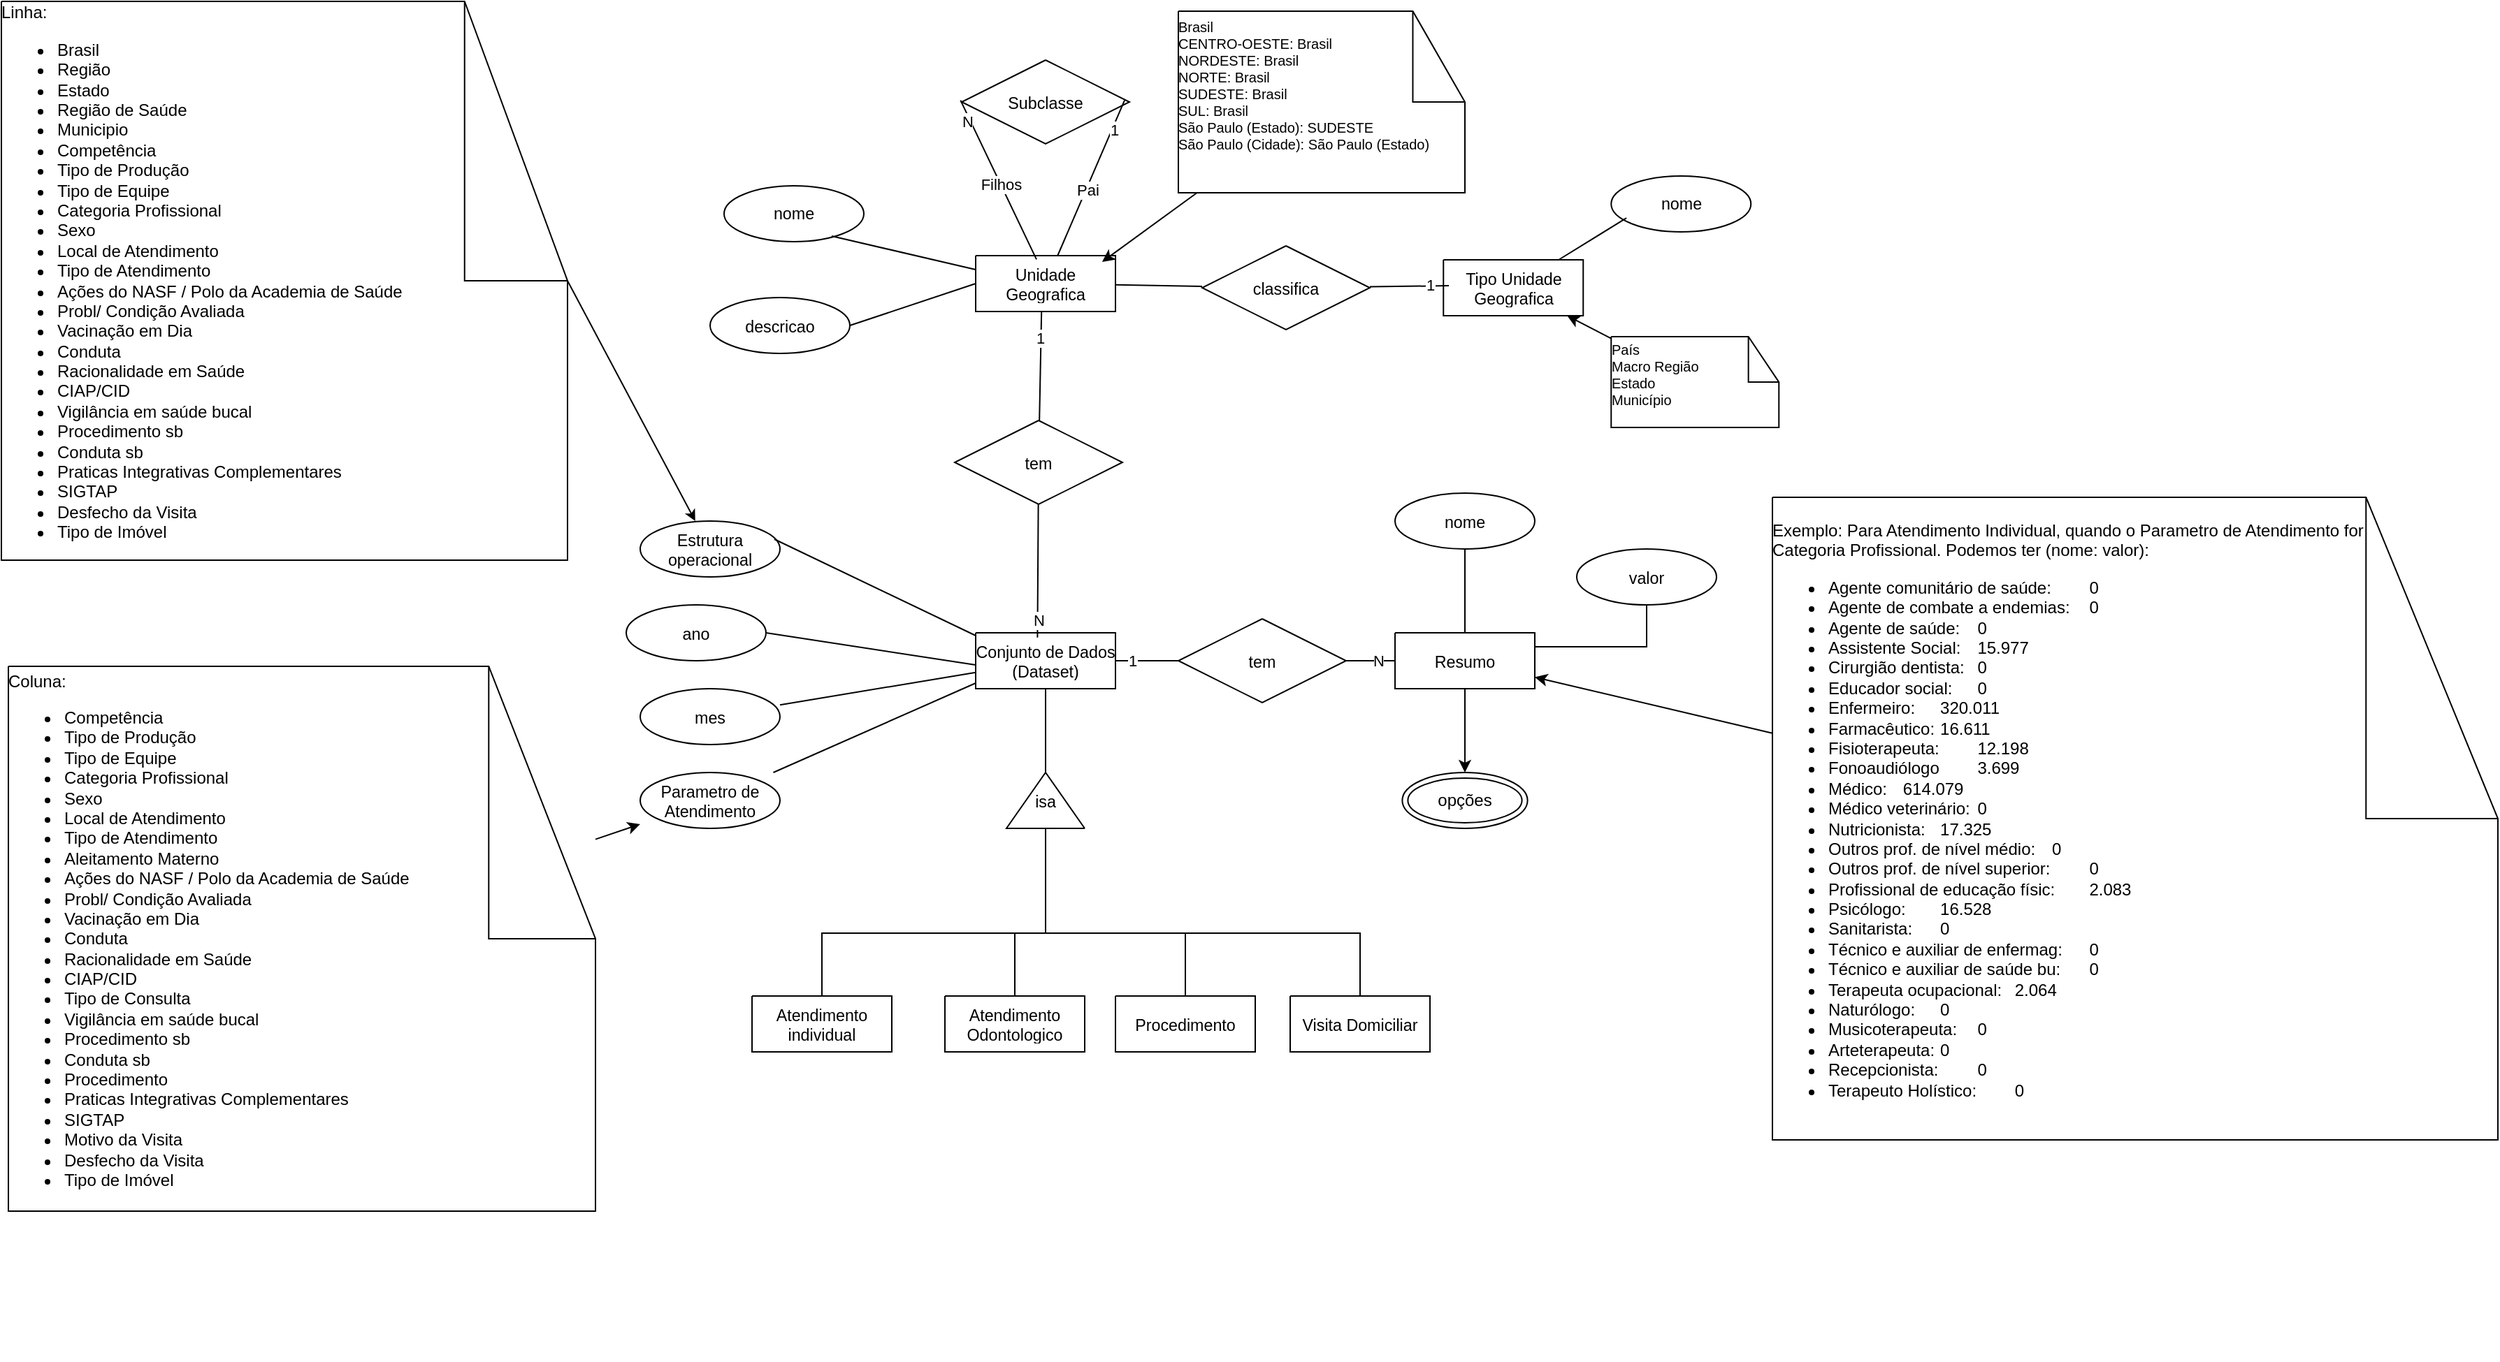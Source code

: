 <mxfile version="24.7.5">
  <diagram name="Page-1" id="Page-1">
    <mxGraphModel dx="2074" dy="114" grid="0" gridSize="10" guides="1" tooltips="1" connect="1" arrows="1" fold="1" page="1" pageScale="1" pageWidth="850" pageHeight="1100" math="0" shadow="0">
      <root>
        <mxCell id="0" />
        <mxCell id="1" parent="0" />
        <UserObject label="&lt;div style=&quot;font-size: 1px&quot;&gt;&lt;font style=&quot;font-size:11.64px;font-family:Helvetica;color:#000000;direction:ltr;letter-spacing:0px;line-height:120%;opacity:1&quot;&gt;Unidade Geografica&lt;/font&gt;&lt;/div&gt;" tags="Background" id="2">
          <mxCell style="verticalAlign=middle;align=center;overflow=width;vsdxID=1;fillColor=#ffffff;gradientColor=none;shape=stencil(nZBRDoQgDERP03+WHsHFe5iISyOCQdT19kIaIxq//Jtp3zTpAFaTaUYNUkwx+F6v1EYD+AUpyRkdKCYFqACrzgf9C352LfuxyWRWg1/yhT/nRE5IsZWuZtCSK8CPeI0e/hF+jV7AJM4PO7KWCyr390bSiNtEtQM=);strokeColor=#000000;spacingTop=-3;spacingBottom=-3;spacingLeft=-3;spacingRight=-3;points=[];labelBackgroundColor=none;rounded=0;html=1;whiteSpace=wrap;" parent="1" vertex="1">
            <mxGeometry x="1050" y="1410" width="100" height="40" as="geometry" />
          </mxCell>
        </UserObject>
        <UserObject label="&lt;div style=&quot;font-size: 1px&quot;&gt;&lt;font style=&quot;font-size:11.64px;font-family:Helvetica;color:#000000;direction:ltr;letter-spacing:0px;line-height:120%;opacity:1&quot;&gt;Conjunto de Dados (Dataset)&lt;/font&gt;&lt;/div&gt;" tags="Background" id="4">
          <mxCell style="verticalAlign=middle;align=center;overflow=width;vsdxID=3;fillColor=#ffffff;gradientColor=none;shape=stencil(nZBRDoQgDERP03+WHsHFe5iISyOCQdT19kIaIxq//Jtp3zTpAFaTaUYNUkwx+F6v1EYD+AUpyRkdKCYFqACrzgf9C352LfuxyWRWg1/yhT/nRE5IsZWuZtCSK8CPeI0e/hF+jV7AJM4PO7KWCyr390bSiNtEtQM=);strokeColor=#000000;spacingTop=-3;spacingBottom=-3;spacingLeft=-3;spacingRight=-3;points=[];labelBackgroundColor=none;rounded=0;html=1;whiteSpace=wrap;" parent="1" vertex="1">
            <mxGeometry x="1050" y="1680" width="100" height="40" as="geometry" />
          </mxCell>
        </UserObject>
        <UserObject label="&lt;div style=&quot;&quot;&gt;&lt;span style=&quot;font-size: 11.64px;&quot;&gt;nome&lt;/span&gt;&lt;/div&gt;" tags="Background" id="5">
          <mxCell style="verticalAlign=middle;align=center;overflow=width;vsdxID=4;fillColor=none;gradientColor=none;shape=stencil(vVHLDsIgEPwajiQI6RfU+h8bu22JCGRB2/69kG1iazx58DazM/vIjjBtmiCi0CplCjecbZ8nYc5Ca+snJJsLEqYTph0C4Ujh4XvmEaqzont41gkL96naodXKrGF6YSfQtUi0OXXDVlqPfJNP6usotUhYbJIUMmQb/GGrAxpRljVycDBuc1hKM2LclX8/7H9nFfB+82Cd45T2+mcspcSRmu4F);strokeColor=#000000;spacingTop=-3;spacingBottom=-3;spacingLeft=-3;spacingRight=-3;points=[];labelBackgroundColor=none;rounded=0;html=1;whiteSpace=wrap;" parent="1" vertex="1">
            <mxGeometry x="870" y="1360" width="100" height="40" as="geometry" />
          </mxCell>
        </UserObject>
        <UserObject label="&lt;div style=&quot;font-size: 1px&quot;&gt;&lt;font style=&quot;font-size:11.64px;font-family:Helvetica;color:#000000;direction:ltr;letter-spacing:0px;line-height:120%;opacity:1&quot;&gt;Tipo Unidade Geografica&lt;/font&gt;&lt;/div&gt;" tags="Background" id="6">
          <mxCell style="verticalAlign=middle;align=center;overflow=width;vsdxID=7;fillColor=#ffffff;gradientColor=none;shape=stencil(nZBRDoQgDERP03+WHsHFe5iISyOCQdT19kIaIxq//Jtp3zTpAFaTaUYNUkwx+F6v1EYD+AUpyRkdKCYFqACrzgf9C352LfuxyWRWg1/yhT/nRE5IsZWuZtCSK8CPeI0e/hF+jV7AJM4PO7KWCyr390bSiNtEtQM=);strokeColor=#000000;spacingTop=-3;spacingBottom=-3;spacingLeft=-3;spacingRight=-3;points=[];labelBackgroundColor=none;rounded=0;html=1;whiteSpace=wrap;" parent="1" vertex="1">
            <mxGeometry x="1384.63" y="1413" width="100" height="40" as="geometry" />
          </mxCell>
        </UserObject>
        <UserObject label="" tags="Background" id="7">
          <mxCell style="vsdxID=810000;fillColor=none;gradientColor=none;strokeColor=none;spacingTop=-3;spacingBottom=-3;spacingLeft=-3;spacingRight=-3;points=[];labelBackgroundColor=none;rounded=0;html=1;whiteSpace=wrap;" parent="1" vertex="1">
            <mxGeometry x="850" y="2200" as="geometry" />
          </mxCell>
        </UserObject>
        <mxCell id="8" value="&lt;div style=&quot;font-size: 1px&quot;&gt;&lt;font style=&quot;font-size:11.64px;font-family:Helvetica;color:#000000;direction:ltr;letter-spacing:0px;line-height:120%;opacity:1&quot;&gt;&lt;b&gt;1&lt;/b&gt;&lt;/font&gt;&lt;/div&gt;" style="verticalAlign=middle;align=center;overflow=width;vsdxID=9;fillColor=none;gradientColor=none;strokeColor=none;spacingTop=-3;spacingBottom=-3;spacingLeft=-3;spacingRight=-3;points=[];labelBackgroundColor=#ffffff;rounded=0;html=1;whiteSpace=wrap;" parent="7" vertex="1">
          <mxGeometry as="geometry" />
        </mxCell>
        <mxCell id="9" value="&lt;div style=&quot;font-size: 1px&quot;&gt;&lt;font style=&quot;font-size:11.64px;font-family:Helvetica;color:#000000;direction:ltr;letter-spacing:0px;line-height:120%;opacity:1&quot;&gt;&lt;b&gt;n&lt;/b&gt;&lt;/font&gt;&lt;/div&gt;" style="verticalAlign=middle;align=center;overflow=width;vsdxID=10;fillColor=none;gradientColor=none;strokeColor=none;spacingTop=-3;spacingBottom=-3;spacingLeft=-3;spacingRight=-3;points=[];labelBackgroundColor=#ffffff;rounded=0;html=1;whiteSpace=wrap;" parent="7" vertex="1">
          <mxGeometry as="geometry" />
        </mxCell>
        <UserObject label="&lt;div style=&quot;font-size: 1px&quot;&gt;&lt;font style=&quot;font-size:11.64px;font-family:Helvetica;color:#000000;direction:ltr;letter-spacing:0px;line-height:120%;opacity:1&quot;&gt;descricao&lt;/font&gt;&lt;/div&gt;" tags="Background" id="10">
          <mxCell style="verticalAlign=middle;align=center;overflow=width;vsdxID=11;fillColor=none;gradientColor=none;shape=stencil(vVHLDsIgEPwajiQI6RfU+h8bu22JCGRB2/69kG1iazx58DazM/vIjjBtmiCi0CplCjecbZ8nYc5Ca+snJJsLEqYTph0C4Ujh4XvmEaqzont41gkL96naodXKrGF6YSfQtUi0OXXDVlqPfJNP6usotUhYbJIUMmQb/GGrAxpRljVycDBuc1hKM2LclX8/7H9nFfB+82Cd45T2+mcspcSRmu4F);strokeColor=#000000;spacingTop=-3;spacingBottom=-3;spacingLeft=-3;spacingRight=-3;points=[];labelBackgroundColor=none;rounded=0;html=1;whiteSpace=wrap;" parent="1" vertex="1">
            <mxGeometry x="860" y="1440" width="100" height="40" as="geometry" />
          </mxCell>
        </UserObject>
        <UserObject label="&lt;div style=&quot;font-size: 1px&quot;&gt;&lt;font style=&quot;font-size:11.64px;font-family:Helvetica;color:#000000;direction:ltr;letter-spacing:0px;line-height:120%;opacity:1&quot;&gt;Subclasse&lt;/font&gt;&lt;/div&gt;" tags="Background" id="11">
          <mxCell style="verticalAlign=middle;align=center;overflow=width;vsdxID=13;fillColor=#ffffff;gradientColor=none;shape=stencil(nZBLDoQgEERP03uk4wnUuYeJKB0RDDKj3l5Ix/iJcTG7KnhVSRdgMel6VCDFFLzr1UxN0IAlSElWK08hKsAKsGidV513X9uwH+tEJjW4X2pYOJeLFJFiZcvuw6QheyIzcUXzF/bWukcf2b9bL2QUx4ktGcMLnf/vk8QnnhOrDQ==);strokeColor=#000000;spacingTop=-3;spacingBottom=-3;spacingLeft=-3;spacingRight=-3;points=[];labelBackgroundColor=none;rounded=0;html=1;whiteSpace=wrap;" parent="1" vertex="1">
            <mxGeometry x="1040" y="1270" width="120" height="60" as="geometry" />
          </mxCell>
        </UserObject>
        <UserObject label="" tags="Background" id="12">
          <mxCell style="vsdxID=1410000;fillColor=none;gradientColor=none;strokeColor=none;spacingTop=-3;spacingBottom=-3;spacingLeft=-3;spacingRight=-3;points=[];labelBackgroundColor=none;rounded=0;html=1;whiteSpace=wrap;" parent="1" vertex="1">
            <mxGeometry x="850" y="2200" as="geometry" />
          </mxCell>
        </UserObject>
        <mxCell id="13" value="&lt;div style=&quot;font-size: 1px&quot;&gt;&lt;font style=&quot;font-size:11.64px;font-family:Helvetica;color:#000000;direction:ltr;letter-spacing:0px;line-height:120%;opacity:1&quot;&gt;&lt;b&gt;pai&lt;/b&gt;&lt;/font&gt;&lt;/div&gt;" style="verticalAlign=middle;align=center;overflow=width;vsdxID=15;fillColor=none;gradientColor=none;strokeColor=none;spacingTop=-3;spacingBottom=-3;spacingLeft=-3;spacingRight=-3;points=[];labelBackgroundColor=#ffffff;rounded=0;html=1;whiteSpace=wrap;" parent="12" vertex="1">
          <mxGeometry as="geometry" />
        </mxCell>
        <UserObject label="" tags="Background" id="14">
          <mxCell style="vsdxID=1610000;fillColor=none;gradientColor=none;strokeColor=none;spacingTop=-3;spacingBottom=-3;spacingLeft=-3;spacingRight=-3;points=[];labelBackgroundColor=none;rounded=0;html=1;whiteSpace=wrap;" parent="1" vertex="1">
            <mxGeometry x="850" y="2200" as="geometry" />
          </mxCell>
        </UserObject>
        <mxCell id="15" value="&lt;div style=&quot;font-size: 1px&quot;&gt;&lt;font style=&quot;font-size:11.64px;font-family:Helvetica;color:#000000;direction:ltr;letter-spacing:0px;line-height:120%;opacity:1&quot;&gt;&lt;b&gt;filho&lt;/b&gt;&lt;/font&gt;&lt;/div&gt;" style="verticalAlign=middle;align=center;overflow=width;vsdxID=17;fillColor=none;gradientColor=none;strokeColor=none;spacingTop=-3;spacingBottom=-3;spacingLeft=-3;spacingRight=-3;points=[];labelBackgroundColor=#ffffff;rounded=0;html=1;whiteSpace=wrap;" parent="14" vertex="1">
          <mxGeometry as="geometry" />
        </mxCell>
        <UserObject label="&lt;div style=&quot;font-size: 1px&quot;&gt;&lt;font style=&quot;font-size:11.64px;font-family:Helvetica;color:#000000;direction:ltr;letter-spacing:0px;line-height:120%;opacity:1&quot;&gt;Atendimento individual&lt;/font&gt;&lt;/div&gt;" tags="Background" id="16">
          <mxCell style="verticalAlign=middle;align=center;overflow=width;vsdxID=18;fillColor=#ffffff;gradientColor=none;shape=stencil(nZBRDoQgDERP03+WHsHFe5iISyOCQdT19kIaIxq//Jtp3zTpAFaTaUYNUkwx+F6v1EYD+AUpyRkdKCYFqACrzgf9C352LfuxyWRWg1/yhT/nRE5IsZWuZtCSK8CPeI0e/hF+jV7AJM4PO7KWCyr390bSiNtEtQM=);strokeColor=#000000;spacingTop=-3;spacingBottom=-3;spacingLeft=-3;spacingRight=-3;points=[];labelBackgroundColor=none;rounded=0;html=1;whiteSpace=wrap;" parent="1" vertex="1">
            <mxGeometry x="890" y="1940" width="100" height="40" as="geometry" />
          </mxCell>
        </UserObject>
        <UserObject label="&lt;div style=&quot;font-size: 1px&quot;&gt;&lt;font style=&quot;font-size:11.64px;font-family:Helvetica;color:#000000;direction:ltr;letter-spacing:0px;line-height:120%;opacity:1&quot;&gt;mes&lt;/font&gt;&lt;/div&gt;" tags="Background" id="17">
          <mxCell style="verticalAlign=middle;align=center;overflow=width;vsdxID=19;fillColor=none;gradientColor=none;shape=stencil(vVHLDsIgEPwajiQI6RfU+h8bu22JCGRB2/69kG1iazx58DazM/vIjjBtmiCi0CplCjecbZ8nYc5Ca+snJJsLEqYTph0C4Ujh4XvmEaqzont41gkL96naodXKrGF6YSfQtUi0OXXDVlqPfJNP6usotUhYbJIUMmQb/GGrAxpRljVycDBuc1hKM2LclX8/7H9nFfB+82Cd45T2+mcspcSRmu4F);strokeColor=#000000;spacingTop=-3;spacingBottom=-3;spacingLeft=-3;spacingRight=-3;points=[];labelBackgroundColor=none;rounded=0;html=1;whiteSpace=wrap;" parent="1" vertex="1">
            <mxGeometry x="810" y="1720" width="100" height="40" as="geometry" />
          </mxCell>
        </UserObject>
        <UserObject label="&lt;div style=&quot;font-size: 1px&quot;&gt;&lt;font style=&quot;font-size:11.64px;font-family:Helvetica;color:#000000;direction:ltr;letter-spacing:0px;line-height:120%;opacity:1&quot;&gt;Estrutura operacional&lt;/font&gt;&lt;/div&gt;" tags="Background" id="19">
          <mxCell style="verticalAlign=middle;align=center;overflow=width;vsdxID=21;fillColor=none;gradientColor=none;shape=stencil(vVHLDsIgEPwajiQI6RfU+h8bu22JCGRB2/69kG1iazx58DazM/vIjjBtmiCi0CplCjecbZ8nYc5Ca+snJJsLEqYTph0C4Ujh4XvmEaqzont41gkL96naodXKrGF6YSfQtUi0OXXDVlqPfJNP6usotUhYbJIUMmQb/GGrAxpRljVycDBuc1hKM2LclX8/7H9nFfB+82Cd45T2+mcspcSRmu4F);strokeColor=#000000;spacingTop=-3;spacingBottom=-3;spacingLeft=-3;spacingRight=-3;points=[];labelBackgroundColor=none;rounded=0;html=1;whiteSpace=wrap;" parent="1" vertex="1">
            <mxGeometry x="810" y="1600" width="100" height="40" as="geometry" />
          </mxCell>
        </UserObject>
        <UserObject label="&lt;div style=&quot;font-size: 1px&quot;&gt;&lt;font style=&quot;font-size:11.64px;font-family:Helvetica;color:#000000;direction:ltr;letter-spacing:0px;line-height:120%;opacity:1&quot;&gt;ano&lt;/font&gt;&lt;/div&gt;" tags="Background" id="20">
          <mxCell style="verticalAlign=middle;align=center;overflow=width;vsdxID=22;fillColor=none;gradientColor=none;shape=stencil(vVHLDsIgEPwajiQI6RfU+h8bu22JCGRB2/69kG1iazx58DazM/vIjjBtmiCi0CplCjecbZ8nYc5Ca+snJJsLEqYTph0C4Ujh4XvmEaqzont41gkL96naodXKrGF6YSfQtUi0OXXDVlqPfJNP6usotUhYbJIUMmQb/GGrAxpRljVycDBuc1hKM2LclX8/7H9nFfB+82Cd45T2+mcspcSRmu4F);strokeColor=#000000;spacingTop=-3;spacingBottom=-3;spacingLeft=-3;spacingRight=-3;points=[];labelBackgroundColor=none;rounded=0;html=1;whiteSpace=wrap;" parent="1" vertex="1">
            <mxGeometry x="800" y="1660" width="100" height="40" as="geometry" />
          </mxCell>
        </UserObject>
        <UserObject label="&lt;div style=&quot;&quot;&gt;&lt;span style=&quot;letter-spacing: 0px; background-color: initial;&quot;&gt;&lt;font style=&quot;font-size: 12px;&quot;&gt;Linha:&lt;/font&gt;&lt;/span&gt;&lt;/div&gt;&lt;div style=&quot;&quot;&gt;&lt;ul&gt;&lt;li&gt;Brasil&lt;/li&gt;&lt;li&gt;Região&lt;/li&gt;&lt;li&gt;Estado&lt;/li&gt;&lt;li&gt;Região de Saúde&lt;/li&gt;&lt;li&gt;Municipio&lt;/li&gt;&lt;li&gt;Competência&lt;/li&gt;&lt;li&gt;Tipo de Produção&lt;/li&gt;&lt;li&gt;Tipo de Equipe&lt;/li&gt;&lt;li&gt;Categoria Profissional&lt;/li&gt;&lt;li&gt;Sexo&lt;/li&gt;&lt;li&gt;Local de Atendimento&lt;/li&gt;&lt;li&gt;Tipo de Atendimento&lt;/li&gt;&lt;li&gt;Ações do NASF / Polo da Academia de Saúde&lt;/li&gt;&lt;li&gt;Probl/ Condição Avaliada&lt;/li&gt;&lt;li&gt;Vacinação em Dia&lt;/li&gt;&lt;li&gt;Conduta&lt;/li&gt;&lt;li&gt;Racionalidade em Saúde&lt;/li&gt;&lt;li&gt;CIAP/CID&lt;/li&gt;&lt;li&gt;Vigilância em saúde bucal&lt;/li&gt;&lt;li&gt;Procedimento sb&lt;/li&gt;&lt;li&gt;Conduta sb&lt;/li&gt;&lt;li&gt;Praticas Integrativas Complementares&lt;/li&gt;&lt;li&gt;SIGTAP&lt;/li&gt;&lt;li&gt;Desfecho da Visita&lt;/li&gt;&lt;li&gt;Tipo de Imóvel&lt;/li&gt;&lt;/ul&gt;&lt;/div&gt;" tags="Background" id="21">
          <mxCell style="verticalAlign=middle;align=left;overflow=width;vsdxID=26;fillColor=#ffffff;gradientColor=none;shape=stencil(UzV2Ls5ILEhVNTIoLinKz04tz0wpyVA1dlE1MsrMy0gtyiwBslSNXVWNndPyi1LTi/JL81Ig/IJEkEoQKze/DGRCBUSfAUiHkUElMs8NojAnMw9JoYWhnoURsYoNDVDNNSVBLYyPVTHZSlEUAhmI8EjLzMmBBCdcHldgkRQGmIpJCQVT3A5GcyyQgR7ZQCFIQjF2BQA=);strokeColor=#000000;spacingTop=-3;spacingBottom=-3;spacingLeft=-3;spacingRight=-3;points=[];labelBackgroundColor=none;rounded=0;html=1;whiteSpace=wrap;" parent="1" vertex="1">
            <mxGeometry x="353" y="1228" width="405" height="400" as="geometry" />
          </mxCell>
        </UserObject>
        <UserObject label="&lt;div style=&quot;font-size: 1px&quot;&gt;&lt;font style=&quot;font-size:11.64px;font-family:Helvetica;color:#000000;direction:ltr;letter-spacing:0px;line-height:120%;opacity:1&quot;&gt;isa&lt;/font&gt;&lt;/div&gt;" tags="Background" id="22">
          <mxCell style="verticalAlign=middle;align=center;overflow=width;vsdxID=27;fillColor=#ffffff;gradientColor=none;shape=stencil(UzV2Ls5ILEhVNTIoLinKz04tz0wpyVA1dlE1MsrMy0gtyiwBslSNXVWNndPyi1LTi/JL81Ig/IJEkEoQKze/DGRCBUSfoYEBSI+RQSUq3w2iOCczD0kxCUpNUdXiUUnABUAGwu0QbyPLofsTKAQJI2NXAA==);strokeColor=#000000;spacingTop=-3;spacingBottom=-3;spacingLeft=-3;spacingRight=-3;points=[];labelBackgroundColor=none;rounded=0;html=1;whiteSpace=wrap;" parent="1" vertex="1">
            <mxGeometry x="1072" y="1780" width="56" height="40" as="geometry" />
          </mxCell>
        </UserObject>
        <UserObject label="&lt;div style=&quot;font-size: 1px&quot;&gt;&lt;font style=&quot;font-size:11.64px;font-family:Helvetica;color:#000000;direction:ltr;letter-spacing:0px;line-height:120%;opacity:1&quot;&gt;Atendimento Odontologico&lt;/font&gt;&lt;/div&gt;" tags="Background" id="23">
          <mxCell style="verticalAlign=middle;align=center;overflow=width;vsdxID=30;fillColor=#ffffff;gradientColor=none;shape=stencil(nZBRDoQgDERP03+WHsHFe5iISyOCQdT19kIaIxq//Jtp3zTpAFaTaUYNUkwx+F6v1EYD+AUpyRkdKCYFqACrzgf9C352LfuxyWRWg1/yhT/nRE5IsZWuZtCSK8CPeI0e/hF+jV7AJM4PO7KWCyr390bSiNtEtQM=);strokeColor=#000000;spacingTop=-3;spacingBottom=-3;spacingLeft=-3;spacingRight=-3;points=[];labelBackgroundColor=none;rounded=0;html=1;whiteSpace=wrap;" parent="1" vertex="1">
            <mxGeometry x="1028" y="1940" width="100" height="40" as="geometry" />
          </mxCell>
        </UserObject>
        <UserObject label="&lt;div style=&quot;font-size: 1px&quot;&gt;&lt;font style=&quot;font-size:11.64px;font-family:Helvetica;color:#000000;direction:ltr;letter-spacing:0px;line-height:120%;opacity:1&quot;&gt;Procedimento&lt;/font&gt;&lt;/div&gt;" tags="Background" id="24">
          <mxCell style="verticalAlign=middle;align=center;overflow=width;vsdxID=31;fillColor=#ffffff;gradientColor=none;shape=stencil(nZBRDoQgDERP03+WHsHFe5iISyOCQdT19kIaIxq//Jtp3zTpAFaTaUYNUkwx+F6v1EYD+AUpyRkdKCYFqACrzgf9C352LfuxyWRWg1/yhT/nRE5IsZWuZtCSK8CPeI0e/hF+jV7AJM4PO7KWCyr390bSiNtEtQM=);strokeColor=#000000;spacingTop=-3;spacingBottom=-3;spacingLeft=-3;spacingRight=-3;points=[];labelBackgroundColor=none;rounded=0;html=1;whiteSpace=wrap;" parent="1" vertex="1">
            <mxGeometry x="1150" y="1940" width="100" height="40" as="geometry" />
          </mxCell>
        </UserObject>
        <UserObject label="&lt;div style=&quot;font-size: 1px&quot;&gt;&lt;font style=&quot;font-size:11.64px;font-family:Helvetica;color:#000000;direction:ltr;letter-spacing:0px;line-height:120%;opacity:1&quot;&gt;Visita Domiciliar&lt;/font&gt;&lt;/div&gt;" tags="Background" id="25">
          <mxCell style="verticalAlign=middle;align=center;overflow=width;vsdxID=32;fillColor=#ffffff;gradientColor=none;shape=stencil(nZBRDoQgDERP03+WHsHFe5iISyOCQdT19kIaIxq//Jtp3zTpAFaTaUYNUkwx+F6v1EYD+AUpyRkdKCYFqACrzgf9C352LfuxyWRWg1/yhT/nRE5IsZWuZtCSK8CPeI0e/hF+jV7AJM4PO7KWCyr390bSiNtEtQM=);strokeColor=#000000;spacingTop=-3;spacingBottom=-3;spacingLeft=-3;spacingRight=-3;points=[];labelBackgroundColor=none;rounded=0;html=1;whiteSpace=wrap;" parent="1" vertex="1">
            <mxGeometry x="1275" y="1940" width="100" height="40" as="geometry" />
          </mxCell>
        </UserObject>
        <mxCell id="CbCxfbQM-fylZSXEB-IJ-49" style="edgeStyle=orthogonalEdgeStyle;rounded=0;orthogonalLoop=1;jettySize=auto;html=1;entryX=0.5;entryY=0;entryDx=0;entryDy=0;" parent="1" source="27" target="CbCxfbQM-fylZSXEB-IJ-48" edge="1">
          <mxGeometry relative="1" as="geometry" />
        </mxCell>
        <mxCell id="CbCxfbQM-fylZSXEB-IJ-51" style="edgeStyle=orthogonalEdgeStyle;rounded=0;orthogonalLoop=1;jettySize=auto;html=1;endArrow=none;endFill=0;" parent="1" source="27" target="29" edge="1">
          <mxGeometry relative="1" as="geometry" />
        </mxCell>
        <mxCell id="CbCxfbQM-fylZSXEB-IJ-52" style="edgeStyle=orthogonalEdgeStyle;rounded=0;orthogonalLoop=1;jettySize=auto;html=1;endArrow=none;endFill=0;" parent="1" source="27" target="30" edge="1">
          <mxGeometry relative="1" as="geometry">
            <Array as="points">
              <mxPoint x="1530" y="1690" />
            </Array>
          </mxGeometry>
        </mxCell>
        <UserObject label="&lt;div style=&quot;font-size: 1px&quot;&gt;&lt;font style=&quot;font-size:11.64px;font-family:Helvetica;color:#000000;direction:ltr;letter-spacing:0px;line-height:120%;opacity:1&quot;&gt;Resumo&lt;/font&gt;&lt;/div&gt;" tags="Background" id="27">
          <mxCell style="verticalAlign=middle;align=center;overflow=width;vsdxID=39;fillColor=#ffffff;gradientColor=none;shape=stencil(nZBRDoQgDERP03+WHsHFe5iISyOCQdT19kIaIxq//Jtp3zTpAFaTaUYNUkwx+F6v1EYD+AUpyRkdKCYFqACrzgf9C352LfuxyWRWg1/yhT/nRE5IsZWuZtCSK8CPeI0e/hF+jV7AJM4PO7KWCyr390bSiNtEtQM=);strokeColor=#000000;spacingTop=-3;spacingBottom=-3;spacingLeft=-3;spacingRight=-3;points=[];labelBackgroundColor=none;rounded=0;html=1;whiteSpace=wrap;" parent="1" vertex="1">
            <mxGeometry x="1350" y="1680" width="100" height="40" as="geometry" />
          </mxCell>
        </UserObject>
        <UserObject label="&lt;div style=&quot;font-size: 1px&quot;&gt;&lt;font style=&quot;font-size:11.64px;font-family:Helvetica;color:#000000;direction:ltr;letter-spacing:0px;line-height:120%;opacity:1&quot;&gt;tem&lt;/font&gt;&lt;/div&gt;" tags="Background" id="28">
          <mxCell style="verticalAlign=middle;align=center;overflow=width;vsdxID=40;fillColor=#ffffff;gradientColor=none;shape=stencil(nZBLDoQgEERP03uk4wnUuYeJKB0RDDKj3l5Ix/iJcTG7KnhVSRdgMel6VCDFFLzr1UxN0IAlSElWK08hKsAKsGidV513X9uwH+tEJjW4X2pYOJeLFJFiZcvuw6QheyIzcUXzF/bWukcf2b9bL2QUx4ktGcMLnf/vk8QnnhOrDQ==);strokeColor=#000000;spacingTop=-3;spacingBottom=-3;spacingLeft=-3;spacingRight=-3;points=[];labelBackgroundColor=none;rounded=0;html=1;whiteSpace=wrap;" parent="1" vertex="1">
            <mxGeometry x="1195" y="1670" width="120" height="60" as="geometry" />
          </mxCell>
        </UserObject>
        <UserObject label="&lt;div style=&quot;font-size: 1px&quot;&gt;&lt;font style=&quot;font-size:11.64px;font-family:Helvetica;color:#000000;direction:ltr;letter-spacing:0px;line-height:120%;opacity:1&quot;&gt;nome&lt;/font&gt;&lt;/div&gt;" tags="Background" id="29">
          <mxCell style="verticalAlign=middle;align=center;overflow=width;vsdxID=43;fillColor=none;gradientColor=none;shape=stencil(vVHLDsIgEPwajiQI6RfU+h8bu22JCGRB2/69kG1iazx58DazM/vIjjBtmiCi0CplCjecbZ8nYc5Ca+snJJsLEqYTph0C4Ujh4XvmEaqzont41gkL96naodXKrGF6YSfQtUi0OXXDVlqPfJNP6usotUhYbJIUMmQb/GGrAxpRljVycDBuc1hKM2LclX8/7H9nFfB+82Cd45T2+mcspcSRmu4F);strokeColor=#000000;spacingTop=-3;spacingBottom=-3;spacingLeft=-3;spacingRight=-3;points=[];labelBackgroundColor=none;rounded=0;html=1;whiteSpace=wrap;" parent="1" vertex="1">
            <mxGeometry x="1350" y="1580" width="100" height="40" as="geometry" />
          </mxCell>
        </UserObject>
        <UserObject label="&lt;div style=&quot;font-size: 1px&quot;&gt;&lt;font style=&quot;font-size:11.64px;font-family:Helvetica;color:#000000;direction:ltr;letter-spacing:0px;line-height:120%;opacity:1&quot;&gt;valor&lt;/font&gt;&lt;/div&gt;" tags="Background" id="30">
          <mxCell style="verticalAlign=middle;align=center;overflow=width;vsdxID=44;fillColor=none;gradientColor=none;shape=stencil(vVHLDsIgEPwajiQI6RfU+h8bu22JCGRB2/69kG1iazx58DazM/vIjjBtmiCi0CplCjecbZ8nYc5Ca+snJJsLEqYTph0C4Ujh4XvmEaqzont41gkL96naodXKrGF6YSfQtUi0OXXDVlqPfJNP6usotUhYbJIUMmQb/GGrAxpRljVycDBuc1hKM2LclX8/7H9nFfB+82Cd45T2+mcspcSRmu4F);strokeColor=#000000;spacingTop=-3;spacingBottom=-3;spacingLeft=-3;spacingRight=-3;points=[];labelBackgroundColor=none;rounded=0;html=1;whiteSpace=wrap;" parent="1" vertex="1">
            <mxGeometry x="1480" y="1620" width="100" height="40" as="geometry" />
          </mxCell>
        </UserObject>
        <UserObject label="" tags="Background" id="31">
          <mxCell style="vsdxID=5;edgeStyle=none;startArrow=none;endArrow=none;startSize=5;endSize=5;strokeColor=#000000;spacingTop=0;spacingBottom=0;spacingLeft=0;spacingRight=0;verticalAlign=middle;html=1;labelBackgroundColor=#ffffff;rounded=0;exitX=0.77;exitY=0.9;exitDx=0;exitDy=0;exitPerimeter=0;entryX=0;entryY=0.25;entryDx=0;entryDy=0;entryPerimeter=0;" parent="1" source="5" target="2" edge="1">
            <mxGeometry relative="1" as="geometry">
              <mxPoint x="-37" y="123" as="offset" />
              <Array as="points" />
            </mxGeometry>
          </mxCell>
        </UserObject>
        <UserObject label="" tags="Background" id="34">
          <mxCell style="vsdxID=12;edgeStyle=none;startArrow=none;endArrow=none;startSize=5;endSize=5;strokeColor=#000000;spacingTop=0;spacingBottom=0;spacingLeft=0;spacingRight=0;verticalAlign=middle;html=1;labelBackgroundColor=#ffffff;rounded=0;exitX=0;exitY=0.5;exitDx=0;exitDy=0;exitPerimeter=0;entryX=1;entryY=0.5;entryDx=0;entryDy=0;entryPerimeter=0;endFill=0;" parent="1" source="2" target="10" edge="1">
            <mxGeometry relative="1" as="geometry">
              <mxPoint x="40" y="102" as="offset" />
              <Array as="points" />
            </mxGeometry>
          </mxCell>
        </UserObject>
        <UserObject label="" tags="Background" id="37">
          <mxCell style="vsdxID=23;edgeStyle=none;startArrow=none;endArrow=none;startSize=5;endSize=5;strokeColor=#000000;spacingTop=0;spacingBottom=0;spacingLeft=0;spacingRight=0;verticalAlign=middle;html=1;labelBackgroundColor=#ffffff;rounded=0;exitX=0.96;exitY=0.325;exitDx=0;exitDy=0;exitPerimeter=0;entryX=0;entryY=0.05;entryDx=0;entryDy=0;entryPerimeter=0;" parent="1" source="19" target="4" edge="1">
            <mxGeometry relative="1" as="geometry">
              <mxPoint x="-42" y="116" as="offset" />
              <Array as="points" />
            </mxGeometry>
          </mxCell>
        </UserObject>
        <UserObject label="" tags="Background" id="38">
          <mxCell style="vsdxID=24;edgeStyle=none;startArrow=none;endArrow=none;startSize=5;endSize=5;strokeColor=#000000;spacingTop=0;spacingBottom=0;spacingLeft=0;spacingRight=0;verticalAlign=middle;html=1;labelBackgroundColor=#ffffff;rounded=0;exitX=0;exitY=0.575;exitDx=0;exitDy=0;exitPerimeter=0;entryX=1;entryY=0.5;entryDx=0;entryDy=0;entryPerimeter=0;" parent="1" source="4" target="20" edge="1">
            <mxGeometry relative="1" as="geometry">
              <mxPoint x="39" y="104" as="offset" />
              <Array as="points" />
            </mxGeometry>
          </mxCell>
        </UserObject>
        <UserObject label="" tags="Background" id="39">
          <mxCell style="vsdxID=25;edgeStyle=none;startArrow=none;endArrow=none;startSize=5;endSize=5;strokeColor=#000000;spacingTop=0;spacingBottom=0;spacingLeft=0;spacingRight=0;verticalAlign=middle;html=1;labelBackgroundColor=#ffffff;rounded=0;entryX=0;entryY=0.9;entryDx=0;entryDy=0;entryPerimeter=0;" parent="1" source="WB_7E2dyg6OncXhImtKr-53" target="4" edge="1">
            <mxGeometry relative="1" as="geometry">
              <mxPoint x="-46" y="116" as="offset" />
              <Array as="points" />
            </mxGeometry>
          </mxCell>
        </UserObject>
        <UserObject label="" tags="Background" id="40">
          <mxCell style="vsdxID=28;edgeStyle=none;startArrow=none;endArrow=none;startSize=5;endSize=5;strokeColor=#000000;spacingTop=0;spacingBottom=0;spacingLeft=0;spacingRight=0;verticalAlign=middle;html=1;labelBackgroundColor=#ffffff;rounded=0;exitX=0.5;exitY=0;exitDx=0;exitDy=0;exitPerimeter=0;entryX=0.5;entryY=1;entryDx=0;entryDy=0;entryPerimeter=0;endFill=0;" parent="1" source="22" target="4" edge="1">
            <mxGeometry relative="1" as="geometry">
              <mxPoint y="146" as="offset" />
              <Array as="points" />
            </mxGeometry>
          </mxCell>
        </UserObject>
        <UserObject label="" tags="Background" id="41">
          <mxCell style="vsdxID=29;edgeStyle=none;startArrow=none;endArrow=none;startSize=5;endSize=5;strokeColor=#000000;spacingTop=0;spacingBottom=0;spacingLeft=0;spacingRight=0;verticalAlign=middle;html=1;labelBackgroundColor=#ffffff;rounded=0;exitX=0.5;exitY=0;exitDx=0;exitDy=0;exitPerimeter=0;entryX=0.5;entryY=1;entryDx=0;entryDy=0;entryPerimeter=0;endFill=0;" parent="1" source="16" target="22" edge="1">
            <mxGeometry relative="1" as="geometry">
              <mxPoint x="-80" y="146" as="offset" />
              <Array as="points">
                <mxPoint x="940" y="1895" />
                <mxPoint x="1100" y="1895" />
              </Array>
            </mxGeometry>
          </mxCell>
        </UserObject>
        <UserObject label="" tags="Background" id="42">
          <mxCell style="vsdxID=33;edgeStyle=none;startArrow=none;endArrow=none;startSize=5;endSize=5;strokeColor=#000000;spacingTop=0;spacingBottom=0;spacingLeft=0;spacingRight=0;verticalAlign=middle;html=1;labelBackgroundColor=#ffffff;rounded=0;exitX=0.5;exitY=0;exitDx=0;exitDy=0;exitPerimeter=0;entryX=0.5;entryY=1;entryDx=0;entryDy=0;entryPerimeter=0;endFill=0;" parent="1" source="23" target="22" edge="1">
            <mxGeometry relative="1" as="geometry">
              <mxPoint x="-11" y="146" as="offset" />
              <Array as="points">
                <mxPoint x="1078" y="1895" />
                <mxPoint x="1100" y="1895" />
              </Array>
            </mxGeometry>
          </mxCell>
        </UserObject>
        <UserObject label="" tags="Background" id="43">
          <mxCell style="vsdxID=34;edgeStyle=none;startArrow=none;endArrow=none;startSize=5;endSize=5;strokeColor=#000000;spacingTop=0;spacingBottom=0;spacingLeft=0;spacingRight=0;verticalAlign=middle;html=1;labelBackgroundColor=#ffffff;rounded=0;exitX=0.5;exitY=0;exitDx=0;exitDy=0;exitPerimeter=0;entryX=0.5;entryY=1;entryDx=0;entryDy=0;entryPerimeter=0;endFill=0;" parent="1" source="24" target="22" edge="1">
            <mxGeometry relative="1" as="geometry">
              <mxPoint x="50" y="146" as="offset" />
              <Array as="points">
                <mxPoint x="1200" y="1895" />
                <mxPoint x="1100" y="1895" />
              </Array>
            </mxGeometry>
          </mxCell>
        </UserObject>
        <UserObject label="" tags="Background" id="44">
          <mxCell style="vsdxID=35;edgeStyle=none;startArrow=none;endArrow=none;startSize=5;endSize=5;strokeColor=#000000;spacingTop=0;spacingBottom=0;spacingLeft=0;spacingRight=0;verticalAlign=middle;html=1;labelBackgroundColor=#ffffff;rounded=0;exitX=0.5;exitY=0;exitDx=0;exitDy=0;exitPerimeter=0;entryX=0.5;entryY=1;entryDx=0;entryDy=0;entryPerimeter=0;endFill=0;" parent="1" source="25" target="22" edge="1">
            <mxGeometry relative="1" as="geometry">
              <mxPoint x="113" y="146" as="offset" />
              <Array as="points">
                <mxPoint x="1325" y="1895" />
                <mxPoint x="1100" y="1895" />
              </Array>
            </mxGeometry>
          </mxCell>
        </UserObject>
        <UserObject label="" tags="Background" id="45">
          <mxCell style="vsdxID=36;edgeStyle=none;startArrow=none;endArrow=classic;startSize=5;endSize=5;strokeColor=#000000;spacingTop=0;spacingBottom=0;spacingLeft=0;spacingRight=0;verticalAlign=middle;html=1;labelBackgroundColor=#ffffff;rounded=0;exitX=1;exitY=0.5;exitDx=0;exitDy=0;exitPerimeter=0;" parent="1" source="21" target="19" edge="1">
            <mxGeometry relative="1" as="geometry">
              <mxPoint x="-35" y="102" as="offset" />
              <Array as="points" />
            </mxGeometry>
          </mxCell>
        </UserObject>
        <UserObject label="" tags="Background" id="47">
          <mxCell style="vsdxID=41;edgeStyle=none;startArrow=none;endArrow=none;startSize=5;endSize=5;strokeColor=#000000;spacingTop=0;spacingBottom=0;spacingLeft=0;spacingRight=0;verticalAlign=middle;html=1;labelBackgroundColor=#ffffff;rounded=0;exitX=1;exitY=0.5;exitDx=0;exitDy=0;exitPerimeter=0;entryX=0;entryY=0.5;entryDx=0;entryDy=0;entryPerimeter=0;endFill=0;" parent="1" source="4" target="28" edge="1">
            <mxGeometry relative="1" as="geometry">
              <mxPoint x="-45" y="102" as="offset" />
              <Array as="points" />
            </mxGeometry>
          </mxCell>
        </UserObject>
        <mxCell id="WB_7E2dyg6OncXhImtKr-80" value="1" style="edgeLabel;html=1;align=center;verticalAlign=middle;resizable=0;points=[];" parent="47" vertex="1" connectable="0">
          <mxGeometry x="-0.485" relative="1" as="geometry">
            <mxPoint as="offset" />
          </mxGeometry>
        </mxCell>
        <UserObject label="" tags="Background" id="48">
          <mxCell style="vsdxID=42;edgeStyle=none;startArrow=none;endArrow=none;startSize=5;endSize=5;strokeColor=#000000;spacingTop=0;spacingBottom=0;spacingLeft=0;spacingRight=0;verticalAlign=middle;html=1;labelBackgroundColor=#ffffff;rounded=0;exitX=1;exitY=0.5;exitDx=0;exitDy=0;exitPerimeter=0;entryX=0;entryY=0.5;entryDx=0;entryDy=0;entryPerimeter=0;endFill=0;" parent="1" source="28" target="27" edge="1">
            <mxGeometry relative="1" as="geometry">
              <mxPoint x="-30" y="102" as="offset" />
              <Array as="points" />
            </mxGeometry>
          </mxCell>
        </UserObject>
        <mxCell id="WB_7E2dyg6OncXhImtKr-81" value="N" style="edgeLabel;html=1;align=center;verticalAlign=middle;resizable=0;points=[];" parent="48" vertex="1" connectable="0">
          <mxGeometry x="0.308" relative="1" as="geometry">
            <mxPoint as="offset" />
          </mxGeometry>
        </mxCell>
        <mxCell id="CbCxfbQM-fylZSXEB-IJ-48" value="opções" style="ellipse;shape=doubleEllipse;whiteSpace=wrap;html=1;" parent="1" vertex="1">
          <mxGeometry x="1355.19" y="1780" width="89.62" height="40" as="geometry" />
        </mxCell>
        <mxCell id="WB_7E2dyg6OncXhImtKr-51" style="rounded=0;orthogonalLoop=1;jettySize=auto;html=1;" parent="1" source="WB_7E2dyg6OncXhImtKr-50" target="WB_7E2dyg6OncXhImtKr-53" edge="1">
          <mxGeometry relative="1" as="geometry" />
        </mxCell>
        <UserObject label="&lt;div style=&quot;&quot;&gt;&lt;div&gt;Coluna:&lt;/div&gt;&lt;div&gt;&lt;ul&gt;&lt;li&gt;&lt;span style=&quot;background-color: initial;&quot;&gt;Competência&lt;/span&gt;&lt;br&gt;&lt;/li&gt;&lt;li&gt;Tipo de Produção&lt;/li&gt;&lt;li&gt;Tipo de Equipe&lt;/li&gt;&lt;li&gt;Categoria Profissional&lt;/li&gt;&lt;li&gt;Sexo&lt;/li&gt;&lt;li&gt;Local de Atendimento&lt;/li&gt;&lt;li&gt;Tipo de Atendimento&lt;/li&gt;&lt;li&gt;Aleitamento Materno&lt;/li&gt;&lt;li&gt;Ações do NASF / Polo da Academia de Saúde&lt;/li&gt;&lt;li&gt;Probl/ Condição Avaliada&lt;/li&gt;&lt;li&gt;Vacinação em Dia&lt;/li&gt;&lt;li&gt;Conduta&lt;/li&gt;&lt;li&gt;Racionalidade em Saúde&lt;/li&gt;&lt;li&gt;CIAP/CID&lt;/li&gt;&lt;li&gt;Tipo de Consulta&lt;/li&gt;&lt;li&gt;Vigilância em saúde bucal&lt;/li&gt;&lt;li&gt;Procedimento sb&lt;/li&gt;&lt;li&gt;Conduta sb&lt;/li&gt;&lt;li&gt;Procedimento&lt;/li&gt;&lt;li&gt;Praticas Integrativas Complementares&lt;/li&gt;&lt;li&gt;SIGTAP&lt;/li&gt;&lt;li&gt;Motivo da Visita&lt;/li&gt;&lt;li&gt;Desfecho da Visita&lt;/li&gt;&lt;li&gt;Tipo de Imóvel&lt;/li&gt;&lt;/ul&gt;&lt;/div&gt;&lt;/div&gt;" tags="Background" id="WB_7E2dyg6OncXhImtKr-50">
          <mxCell style="verticalAlign=middle;align=left;overflow=width;vsdxID=26;fillColor=#ffffff;gradientColor=none;shape=stencil(UzV2Ls5ILEhVNTIoLinKz04tz0wpyVA1dlE1MsrMy0gtyiwBslSNXVWNndPyi1LTi/JL81Ig/IJEkEoQKze/DGRCBUSfAUiHkUElMs8NojAnMw9JoYWhnoURsYoNDVDNNSVBLYyPVTHZSlEUAhmI8EjLzMmBBCdcHldgkRQGmIpJCQVT3A5GcyyQgR7ZQCFIQjF2BQA=);strokeColor=#000000;spacingTop=-3;spacingBottom=-3;spacingLeft=-3;spacingRight=-3;points=[];labelBackgroundColor=none;rounded=0;html=1;whiteSpace=wrap;" parent="1" vertex="1">
            <mxGeometry x="358" y="1704" width="420" height="390" as="geometry" />
          </mxCell>
        </UserObject>
        <UserObject label="&lt;div style=&quot;font-size: 1px&quot;&gt;&lt;font style=&quot;font-size:11.64px;font-family:Helvetica;color:#000000;direction:ltr;letter-spacing:0px;line-height:120%;opacity:1&quot;&gt;Parametro de Atendimento&lt;/font&gt;&lt;/div&gt;" tags="Background" id="WB_7E2dyg6OncXhImtKr-53">
          <mxCell style="verticalAlign=middle;align=center;overflow=width;vsdxID=19;fillColor=none;gradientColor=none;shape=stencil(vVHLDsIgEPwajiQI6RfU+h8bu22JCGRB2/69kG1iazx58DazM/vIjjBtmiCi0CplCjecbZ8nYc5Ca+snJJsLEqYTph0C4Ujh4XvmEaqzont41gkL96naodXKrGF6YSfQtUi0OXXDVlqPfJNP6usotUhYbJIUMmQb/GGrAxpRljVycDBuc1hKM2LclX8/7H9nFfB+82Cd45T2+mcspcSRmu4F);strokeColor=#000000;spacingTop=-3;spacingBottom=-3;spacingLeft=-3;spacingRight=-3;points=[];labelBackgroundColor=none;rounded=0;html=1;whiteSpace=wrap;" parent="1" vertex="1">
            <mxGeometry x="810" y="1780" width="100" height="40" as="geometry" />
          </mxCell>
        </UserObject>
        <UserObject label="" tags="Background" id="WB_7E2dyg6OncXhImtKr-54">
          <mxCell style="vsdxID=25;edgeStyle=none;startArrow=none;endArrow=none;startSize=5;endSize=5;strokeColor=#000000;spacingTop=0;spacingBottom=0;spacingLeft=0;spacingRight=0;verticalAlign=middle;html=1;labelBackgroundColor=#ffffff;rounded=0;" parent="1" source="17" target="4" edge="1">
            <mxGeometry relative="1" as="geometry">
              <mxPoint x="-46" y="116" as="offset" />
              <Array as="points" />
              <mxPoint x="934" y="1830" as="sourcePoint" />
              <mxPoint x="1060" y="1726" as="targetPoint" />
            </mxGeometry>
          </mxCell>
        </UserObject>
        <mxCell id="WB_7E2dyg6OncXhImtKr-56" style="edgeStyle=none;rounded=0;orthogonalLoop=1;jettySize=auto;html=1;entryX=0.435;entryY=0.067;entryDx=0;entryDy=0;entryPerimeter=0;exitX=-0.007;exitY=0.48;exitDx=0;exitDy=0;exitPerimeter=0;endArrow=none;endFill=0;" parent="1" source="11" target="2" edge="1">
          <mxGeometry relative="1" as="geometry" />
        </mxCell>
        <mxCell id="WB_7E2dyg6OncXhImtKr-60" value="N" style="edgeLabel;html=1;align=center;verticalAlign=middle;resizable=0;points=[];" parent="WB_7E2dyg6OncXhImtKr-56" vertex="1" connectable="0">
          <mxGeometry x="-0.746" y="-2" relative="1" as="geometry">
            <mxPoint as="offset" />
          </mxGeometry>
        </mxCell>
        <mxCell id="WB_7E2dyg6OncXhImtKr-61" value="Filhos" style="edgeLabel;html=1;align=center;verticalAlign=middle;resizable=0;points=[];" parent="WB_7E2dyg6OncXhImtKr-56" vertex="1" connectable="0">
          <mxGeometry x="0.054" relative="1" as="geometry">
            <mxPoint as="offset" />
          </mxGeometry>
        </mxCell>
        <mxCell id="WB_7E2dyg6OncXhImtKr-57" style="edgeStyle=none;rounded=0;orthogonalLoop=1;jettySize=auto;html=1;entryX=0.971;entryY=0.48;entryDx=0;entryDy=0;entryPerimeter=0;endArrow=none;endFill=0;" parent="1" source="2" target="11" edge="1">
          <mxGeometry relative="1" as="geometry" />
        </mxCell>
        <mxCell id="WB_7E2dyg6OncXhImtKr-58" value="Pai" style="edgeLabel;html=1;align=center;verticalAlign=middle;resizable=0;points=[];" parent="WB_7E2dyg6OncXhImtKr-57" vertex="1" connectable="0">
          <mxGeometry x="-0.123" relative="1" as="geometry">
            <mxPoint y="1" as="offset" />
          </mxGeometry>
        </mxCell>
        <mxCell id="WB_7E2dyg6OncXhImtKr-59" value="1" style="edgeLabel;html=1;align=center;verticalAlign=middle;resizable=0;points=[];" parent="WB_7E2dyg6OncXhImtKr-57" vertex="1" connectable="0">
          <mxGeometry x="0.633" y="-1" relative="1" as="geometry">
            <mxPoint as="offset" />
          </mxGeometry>
        </mxCell>
        <UserObject label="&lt;div style=&quot;font-size: 10px;&quot;&gt;&lt;div style=&quot;font-size: 10px;&quot;&gt;&lt;font style=&quot;font-size: 10px;&quot;&gt;Brasil&lt;/font&gt;&lt;/div&gt;&lt;div style=&quot;font-size: 10px;&quot;&gt;&lt;span style=&quot;background-color: initial;&quot;&gt;CENTRO-OESTE: Brasil&lt;/span&gt;&lt;br&gt;&lt;/div&gt;&lt;div style=&quot;font-size: 10px;&quot;&gt;&lt;font style=&quot;font-size: 10px;&quot;&gt;NORDESTE: Brasil&lt;/font&gt;&lt;/div&gt;&lt;div style=&quot;font-size: 10px;&quot;&gt;&lt;font style=&quot;font-size: 10px;&quot;&gt;NORTE: Brasil&lt;/font&gt;&lt;/div&gt;&lt;div style=&quot;font-size: 10px;&quot;&gt;&lt;font style=&quot;font-size: 10px;&quot;&gt;SUDESTE: Brasil&lt;/font&gt;&lt;/div&gt;&lt;div style=&quot;font-size: 10px;&quot;&gt;&lt;font style=&quot;font-size: 10px;&quot;&gt;SUL: Brasil&lt;/font&gt;&lt;/div&gt;&lt;div style=&quot;font-size: 10px;&quot;&gt;&lt;font style=&quot;font-size: 10px;&quot;&gt;São Paulo (Estado): SUDESTE&lt;/font&gt;&lt;/div&gt;&lt;div style=&quot;font-size: 10px;&quot;&gt;&lt;font style=&quot;font-size: 10px;&quot;&gt;São Paulo (Cidade): São Paulo (Estado)&lt;/font&gt;&lt;/div&gt;&lt;/div&gt;&lt;div style=&quot;font-size: 10px;&quot;&gt;&lt;font style=&quot;font-size: 10px;&quot;&gt;&lt;br style=&quot;font-size: 10px;&quot;&gt;&lt;/font&gt;&lt;/div&gt;&lt;div style=&quot;font-size: 10px;&quot;&gt;&lt;font style=&quot;font-size: 10px;&quot;&gt;&lt;br style=&quot;font-size: 10px;&quot;&gt;&lt;/font&gt;&lt;/div&gt;" tags="Background" id="WB_7E2dyg6OncXhImtKr-62">
          <mxCell style="verticalAlign=middle;align=left;overflow=width;vsdxID=26;fillColor=#ffffff;gradientColor=none;shape=stencil(UzV2Ls5ILEhVNTIoLinKz04tz0wpyVA1dlE1MsrMy0gtyiwBslSNXVWNndPyi1LTi/JL81Ig/IJEkEoQKze/DGRCBUSfAUiHkUElMs8NojAnMw9JoYWhnoURsYoNDVDNNSVBLYyPVTHZSlEUAhmI8EjLzMmBBCdcHldgkRQGmIpJCQVT3A5GcyyQgR7ZQCFIQjF2BQA=);strokeColor=#000000;spacingTop=-3;spacingBottom=-3;spacingLeft=-3;spacingRight=-3;points=[];labelBackgroundColor=none;rounded=0;html=1;whiteSpace=wrap;fontSize=10;" parent="1" vertex="1">
            <mxGeometry x="1195" y="1235" width="205" height="130" as="geometry" />
          </mxCell>
        </UserObject>
        <mxCell id="WB_7E2dyg6OncXhImtKr-63" style="edgeStyle=none;rounded=0;orthogonalLoop=1;jettySize=auto;html=1;entryX=0.905;entryY=0.111;entryDx=0;entryDy=0;entryPerimeter=0;" parent="1" source="WB_7E2dyg6OncXhImtKr-62" target="2" edge="1">
          <mxGeometry relative="1" as="geometry" />
        </mxCell>
        <UserObject label="&lt;div style=&quot;&quot;&gt;&lt;span style=&quot;font-size: 11.64px;&quot;&gt;nome&lt;/span&gt;&lt;/div&gt;" tags="Background" id="WB_7E2dyg6OncXhImtKr-65">
          <mxCell style="verticalAlign=middle;align=center;overflow=width;vsdxID=4;fillColor=none;gradientColor=none;shape=stencil(vVHLDsIgEPwajiQI6RfU+h8bu22JCGRB2/69kG1iazx58DazM/vIjjBtmiCi0CplCjecbZ8nYc5Ca+snJJsLEqYTph0C4Ujh4XvmEaqzont41gkL96naodXKrGF6YSfQtUi0OXXDVlqPfJNP6usotUhYbJIUMmQb/GGrAxpRljVycDBuc1hKM2LclX8/7H9nFfB+82Cd45T2+mcspcSRmu4F);strokeColor=#000000;spacingTop=-3;spacingBottom=-3;spacingLeft=-3;spacingRight=-3;points=[];labelBackgroundColor=none;rounded=0;html=1;whiteSpace=wrap;" parent="1" vertex="1">
            <mxGeometry x="1504.63" y="1353" width="100" height="40" as="geometry" />
          </mxCell>
        </UserObject>
        <UserObject label="" tags="Background" id="WB_7E2dyg6OncXhImtKr-66">
          <mxCell style="vsdxID=5;edgeStyle=none;startArrow=none;endArrow=none;startSize=5;endSize=5;strokeColor=#000000;spacingTop=0;spacingBottom=0;spacingLeft=0;spacingRight=0;verticalAlign=middle;html=1;labelBackgroundColor=#ffffff;rounded=0;exitX=0.109;exitY=0.752;exitDx=0;exitDy=0;exitPerimeter=0;" parent="1" source="WB_7E2dyg6OncXhImtKr-65" target="6" edge="1">
            <mxGeometry relative="1" as="geometry">
              <mxPoint x="-37" y="123" as="offset" />
              <Array as="points" />
              <mxPoint x="1704.63" y="1443" as="targetPoint" />
            </mxGeometry>
          </mxCell>
        </UserObject>
        <mxCell id="WB_7E2dyg6OncXhImtKr-72" style="edgeStyle=none;rounded=0;orthogonalLoop=1;jettySize=auto;html=1;" parent="1" source="WB_7E2dyg6OncXhImtKr-71" target="6" edge="1">
          <mxGeometry relative="1" as="geometry" />
        </mxCell>
        <UserObject label="&lt;div style=&quot;font-size: 10px;&quot;&gt;&lt;div style=&quot;font-size: 10px;&quot;&gt;&lt;span style=&quot;background-color: initial;&quot;&gt;País&lt;/span&gt;&lt;/div&gt;&lt;div style=&quot;font-size: 10px;&quot;&gt;&lt;span style=&quot;background-color: initial;&quot;&gt;Macro Região&lt;/span&gt;&lt;br&gt;&lt;/div&gt;&lt;div style=&quot;font-size: 10px;&quot;&gt;&lt;span style=&quot;background-color: initial;&quot;&gt;Estado&lt;/span&gt;&lt;/div&gt;&lt;div style=&quot;font-size: 10px;&quot;&gt;Município&lt;/div&gt;&lt;div style=&quot;font-size: 10px;&quot;&gt;&lt;br&gt;&lt;/div&gt;&lt;/div&gt;" tags="Background" id="WB_7E2dyg6OncXhImtKr-71">
          <mxCell style="verticalAlign=middle;align=left;overflow=width;vsdxID=26;fillColor=#ffffff;gradientColor=none;shape=stencil(UzV2Ls5ILEhVNTIoLinKz04tz0wpyVA1dlE1MsrMy0gtyiwBslSNXVWNndPyi1LTi/JL81Ig/IJEkEoQKze/DGRCBUSfAUiHkUElMs8NojAnMw9JoYWhnoURsYoNDVDNNSVBLYyPVTHZSlEUAhmI8EjLzMmBBCdcHldgkRQGmIpJCQVT3A5GcyyQgR7ZQCFIQjF2BQA=);strokeColor=#000000;spacingTop=-3;spacingBottom=-3;spacingLeft=-3;spacingRight=-3;points=[];labelBackgroundColor=none;rounded=0;html=1;whiteSpace=wrap;fontSize=10;" parent="1" vertex="1">
            <mxGeometry x="1504.63" y="1468" width="120" height="65" as="geometry" />
          </mxCell>
        </UserObject>
        <mxCell id="WB_7E2dyg6OncXhImtKr-74" style="edgeStyle=none;rounded=0;orthogonalLoop=1;jettySize=auto;html=1;" parent="1" source="WB_7E2dyg6OncXhImtKr-73" target="27" edge="1">
          <mxGeometry relative="1" as="geometry" />
        </mxCell>
        <UserObject label="&lt;div style=&quot;&quot;&gt;&lt;div&gt;Exemplo: Para Atendimento Individual, quando o Parametro de Atendimento for&amp;nbsp;&lt;/div&gt;&lt;div&gt;Categoria Profissional. Podemos ter (nome: valor):&lt;/div&gt;&lt;div&gt;&lt;ul&gt;&lt;li&gt;Agente comunitário de saúde:&lt;span style=&quot;white-space:pre&quot;&gt;&#x9;&lt;/span&gt;0&lt;/li&gt;&lt;li&gt;Agente de combate a endemias:&lt;span style=&quot;white-space:pre&quot;&gt;&#x9;&lt;/span&gt;0&lt;/li&gt;&lt;li&gt;Agente de saúde:&lt;span style=&quot;white-space:pre&quot;&gt;&#x9;&lt;/span&gt;0&lt;/li&gt;&lt;li&gt;Assistente Social:&lt;span style=&quot;white-space:pre&quot;&gt;&#x9;&lt;/span&gt;15.977&lt;/li&gt;&lt;li&gt;Cirurgião dentista:&lt;span style=&quot;white-space:pre&quot;&gt;&#x9;&lt;/span&gt;0&lt;/li&gt;&lt;li&gt;Educador social:&lt;span style=&quot;white-space:pre&quot;&gt;&#x9;&lt;/span&gt;0&lt;/li&gt;&lt;li&gt;Enfermeiro:&lt;span style=&quot;white-space:pre&quot;&gt;&#x9;&lt;/span&gt;320.011&lt;/li&gt;&lt;li&gt;Farmacêutico:&lt;span style=&quot;white-space:pre&quot;&gt;&#x9;&lt;/span&gt;16.611&lt;/li&gt;&lt;li&gt;Fisioterapeuta:&lt;span style=&quot;white-space:pre&quot;&gt;&#x9;&lt;/span&gt;12.198&lt;/li&gt;&lt;li&gt;Fonoaudiólogo&lt;span style=&quot;white-space:pre&quot;&gt;&#x9;&lt;/span&gt;3.699&lt;/li&gt;&lt;li&gt;Médico:&lt;span style=&quot;white-space:pre&quot;&gt;&#x9;&lt;/span&gt;614.079&lt;/li&gt;&lt;li&gt;Médico veterinário:&lt;span style=&quot;white-space:pre&quot;&gt;&#x9;&lt;/span&gt;0&lt;/li&gt;&lt;li&gt;Nutricionista:&lt;span style=&quot;white-space:pre&quot;&gt;&#x9;&lt;/span&gt;17.325&lt;/li&gt;&lt;li&gt;Outros prof. de nível médio:&lt;span style=&quot;white-space:pre&quot;&gt;&#x9;&lt;/span&gt;0&lt;/li&gt;&lt;li&gt;Outros prof. de nível superior:&lt;span style=&quot;white-space:pre&quot;&gt;&#x9;&lt;/span&gt;0&lt;/li&gt;&lt;li&gt;Profissional de educação físic:&lt;span style=&quot;white-space:pre&quot;&gt;&#x9;&lt;/span&gt;2.083&lt;/li&gt;&lt;li&gt;Psicólogo:&lt;span style=&quot;white-space:pre&quot;&gt;&#x9;&lt;/span&gt;16.528&lt;/li&gt;&lt;li&gt;Sanitarista:&lt;span style=&quot;white-space:pre&quot;&gt;&#x9;&lt;/span&gt;0&lt;/li&gt;&lt;li&gt;Técnico e auxiliar de enfermag:&lt;span style=&quot;white-space:pre&quot;&gt;&#x9;&lt;/span&gt;0&lt;/li&gt;&lt;li&gt;Técnico e auxiliar de saúde bu:&lt;span style=&quot;white-space:pre&quot;&gt;&#x9;&lt;/span&gt;0&lt;/li&gt;&lt;li&gt;Terapeuta ocupacional:&lt;span style=&quot;white-space:pre&quot;&gt;&#x9;&lt;/span&gt;2.064&lt;/li&gt;&lt;li&gt;Naturólogo:&lt;span style=&quot;white-space:pre&quot;&gt;&#x9;&lt;/span&gt;0&lt;/li&gt;&lt;li&gt;Musicoterapeuta:&lt;span style=&quot;white-space:pre&quot;&gt;&#x9;&lt;/span&gt;0&lt;/li&gt;&lt;li&gt;Arteterapeuta:&lt;span style=&quot;white-space:pre&quot;&gt;&#x9;&lt;/span&gt;0&lt;/li&gt;&lt;li&gt;Recepcionista:&lt;span style=&quot;white-space:pre&quot;&gt;&#x9;&lt;/span&gt;0&lt;/li&gt;&lt;li&gt;Terapeuto Holístico:&lt;span style=&quot;white-space:pre&quot;&gt;&#x9;&lt;/span&gt;0&lt;/li&gt;&lt;/ul&gt;&lt;/div&gt;&lt;/div&gt;" tags="Background" id="WB_7E2dyg6OncXhImtKr-73">
          <mxCell style="verticalAlign=middle;align=left;overflow=width;vsdxID=26;fillColor=#ffffff;gradientColor=none;shape=stencil(UzV2Ls5ILEhVNTIoLinKz04tz0wpyVA1dlE1MsrMy0gtyiwBslSNXVWNndPyi1LTi/JL81Ig/IJEkEoQKze/DGRCBUSfAUiHkUElMs8NojAnMw9JoYWhnoURsYoNDVDNNSVBLYyPVTHZSlEUAhmI8EjLzMmBBCdcHldgkRQGmIpJCQVT3A5GcyyQgR7ZQCFIQjF2BQA=);strokeColor=#000000;spacingTop=-3;spacingBottom=-3;spacingLeft=-3;spacingRight=-3;points=[];labelBackgroundColor=none;rounded=0;html=1;whiteSpace=wrap;" parent="1" vertex="1">
            <mxGeometry x="1620" y="1583" width="519" height="460" as="geometry" />
          </mxCell>
        </UserObject>
        <UserObject label="&lt;div style=&quot;font-size: 1px&quot;&gt;&lt;font style=&quot;font-size:11.64px;font-family:Helvetica;color:#000000;direction:ltr;letter-spacing:0px;line-height:120%;opacity:1&quot;&gt;tem&lt;/font&gt;&lt;/div&gt;" tags="Background" id="WB_7E2dyg6OncXhImtKr-75">
          <mxCell style="verticalAlign=middle;align=center;overflow=width;vsdxID=40;fillColor=#ffffff;gradientColor=none;shape=stencil(nZBLDoQgEERP03uk4wnUuYeJKB0RDDKj3l5Ix/iJcTG7KnhVSRdgMel6VCDFFLzr1UxN0IAlSElWK08hKsAKsGidV513X9uwH+tEJjW4X2pYOJeLFJFiZcvuw6QheyIzcUXzF/bWukcf2b9bL2QUx4ktGcMLnf/vk8QnnhOrDQ==);strokeColor=#000000;spacingTop=-3;spacingBottom=-3;spacingLeft=-3;spacingRight=-3;points=[];labelBackgroundColor=none;rounded=0;html=1;whiteSpace=wrap;" parent="1" vertex="1">
            <mxGeometry x="1035" y="1528" width="120" height="60" as="geometry" />
          </mxCell>
        </UserObject>
        <UserObject label="" tags="Background" id="WB_7E2dyg6OncXhImtKr-76">
          <mxCell style="vsdxID=12;edgeStyle=none;startArrow=none;endArrow=none;startSize=5;endSize=5;strokeColor=#000000;spacingTop=0;spacingBottom=0;spacingLeft=0;spacingRight=0;verticalAlign=middle;html=1;labelBackgroundColor=#ffffff;rounded=0;exitX=0.471;exitY=1.002;exitDx=0;exitDy=0;exitPerimeter=0;endFill=0;" parent="1" source="2" target="WB_7E2dyg6OncXhImtKr-75" edge="1">
            <mxGeometry relative="1" as="geometry">
              <mxPoint x="40" y="102" as="offset" />
              <Array as="points" />
              <mxPoint x="1060" y="1440" as="sourcePoint" />
              <mxPoint x="960" y="1460" as="targetPoint" />
            </mxGeometry>
          </mxCell>
        </UserObject>
        <mxCell id="WB_7E2dyg6OncXhImtKr-78" value="1" style="edgeLabel;html=1;align=center;verticalAlign=middle;resizable=0;points=[];" parent="WB_7E2dyg6OncXhImtKr-76" vertex="1" connectable="0">
          <mxGeometry x="-0.519" y="-1" relative="1" as="geometry">
            <mxPoint as="offset" />
          </mxGeometry>
        </mxCell>
        <UserObject label="" tags="Background" id="WB_7E2dyg6OncXhImtKr-77">
          <mxCell style="vsdxID=12;edgeStyle=none;startArrow=none;endArrow=none;startSize=5;endSize=5;strokeColor=#000000;spacingTop=0;spacingBottom=0;spacingLeft=0;spacingRight=0;verticalAlign=middle;html=1;labelBackgroundColor=#ffffff;rounded=0;entryX=0.442;entryY=0.085;entryDx=0;entryDy=0;entryPerimeter=0;endFill=0;" parent="1" source="WB_7E2dyg6OncXhImtKr-75" target="4" edge="1">
            <mxGeometry relative="1" as="geometry">
              <mxPoint x="40" y="102" as="offset" />
              <Array as="points" />
              <mxPoint x="1103" y="1580" as="sourcePoint" />
              <mxPoint x="1003" y="1600" as="targetPoint" />
            </mxGeometry>
          </mxCell>
        </UserObject>
        <mxCell id="WB_7E2dyg6OncXhImtKr-79" value="N" style="edgeLabel;html=1;align=center;verticalAlign=middle;resizable=0;points=[];" parent="WB_7E2dyg6OncXhImtKr-77" vertex="1" connectable="0">
          <mxGeometry x="0.739" relative="1" as="geometry">
            <mxPoint as="offset" />
          </mxGeometry>
        </mxCell>
        <UserObject label="&lt;div style=&quot;font-size: 1px&quot;&gt;&lt;font style=&quot;font-size:11.64px;font-family:Helvetica;color:#000000;direction:ltr;letter-spacing:0px;line-height:120%;opacity:1&quot;&gt;classifica&lt;/font&gt;&lt;/div&gt;" tags="Background" id="WB_7E2dyg6OncXhImtKr-84">
          <mxCell style="verticalAlign=middle;align=center;overflow=width;vsdxID=40;fillColor=#ffffff;gradientColor=none;shape=stencil(nZBLDoQgEERP03uk4wnUuYeJKB0RDDKj3l5Ix/iJcTG7KnhVSRdgMel6VCDFFLzr1UxN0IAlSElWK08hKsAKsGidV513X9uwH+tEJjW4X2pYOJeLFJFiZcvuw6QheyIzcUXzF/bWukcf2b9bL2QUx4ktGcMLnf/vk8QnnhOrDQ==);strokeColor=#000000;spacingTop=-3;spacingBottom=-3;spacingLeft=-3;spacingRight=-3;points=[];labelBackgroundColor=none;rounded=0;html=1;whiteSpace=wrap;" parent="1" vertex="1">
            <mxGeometry x="1212" y="1403" width="120" height="60" as="geometry" />
          </mxCell>
        </UserObject>
        <UserObject label="" tags="Background" id="WB_7E2dyg6OncXhImtKr-85">
          <mxCell style="vsdxID=12;edgeStyle=none;startArrow=none;endArrow=none;startSize=5;endSize=5;strokeColor=#000000;spacingTop=0;spacingBottom=0;spacingLeft=0;spacingRight=0;verticalAlign=middle;html=1;labelBackgroundColor=#ffffff;rounded=0;exitX=0.039;exitY=0.464;exitDx=0;exitDy=0;exitPerimeter=0;endFill=0;" parent="1" source="6" target="WB_7E2dyg6OncXhImtKr-84" edge="1">
            <mxGeometry relative="1" as="geometry">
              <mxPoint x="40" y="102" as="offset" />
              <Array as="points" />
              <mxPoint x="1107" y="1460" as="sourcePoint" />
              <mxPoint x="1106" y="1538" as="targetPoint" />
            </mxGeometry>
          </mxCell>
        </UserObject>
        <mxCell id="WB_7E2dyg6OncXhImtKr-86" value="1" style="edgeLabel;html=1;align=center;verticalAlign=middle;resizable=0;points=[];" parent="WB_7E2dyg6OncXhImtKr-85" vertex="1" connectable="0">
          <mxGeometry x="-0.519" y="-1" relative="1" as="geometry">
            <mxPoint as="offset" />
          </mxGeometry>
        </mxCell>
        <UserObject label="" tags="Background" id="WB_7E2dyg6OncXhImtKr-87">
          <mxCell style="vsdxID=5;edgeStyle=none;startArrow=none;endArrow=none;startSize=5;endSize=5;strokeColor=#000000;spacingTop=0;spacingBottom=0;spacingLeft=0;spacingRight=0;verticalAlign=middle;html=1;labelBackgroundColor=#ffffff;rounded=0;" parent="1" source="2" target="WB_7E2dyg6OncXhImtKr-84" edge="1">
            <mxGeometry relative="1" as="geometry">
              <mxPoint x="-37" y="123" as="offset" />
              <Array as="points" />
              <mxPoint x="1155" y="1449" as="sourcePoint" />
              <mxPoint x="1258" y="1473" as="targetPoint" />
            </mxGeometry>
          </mxCell>
        </UserObject>
      </root>
    </mxGraphModel>
  </diagram>
</mxfile>
